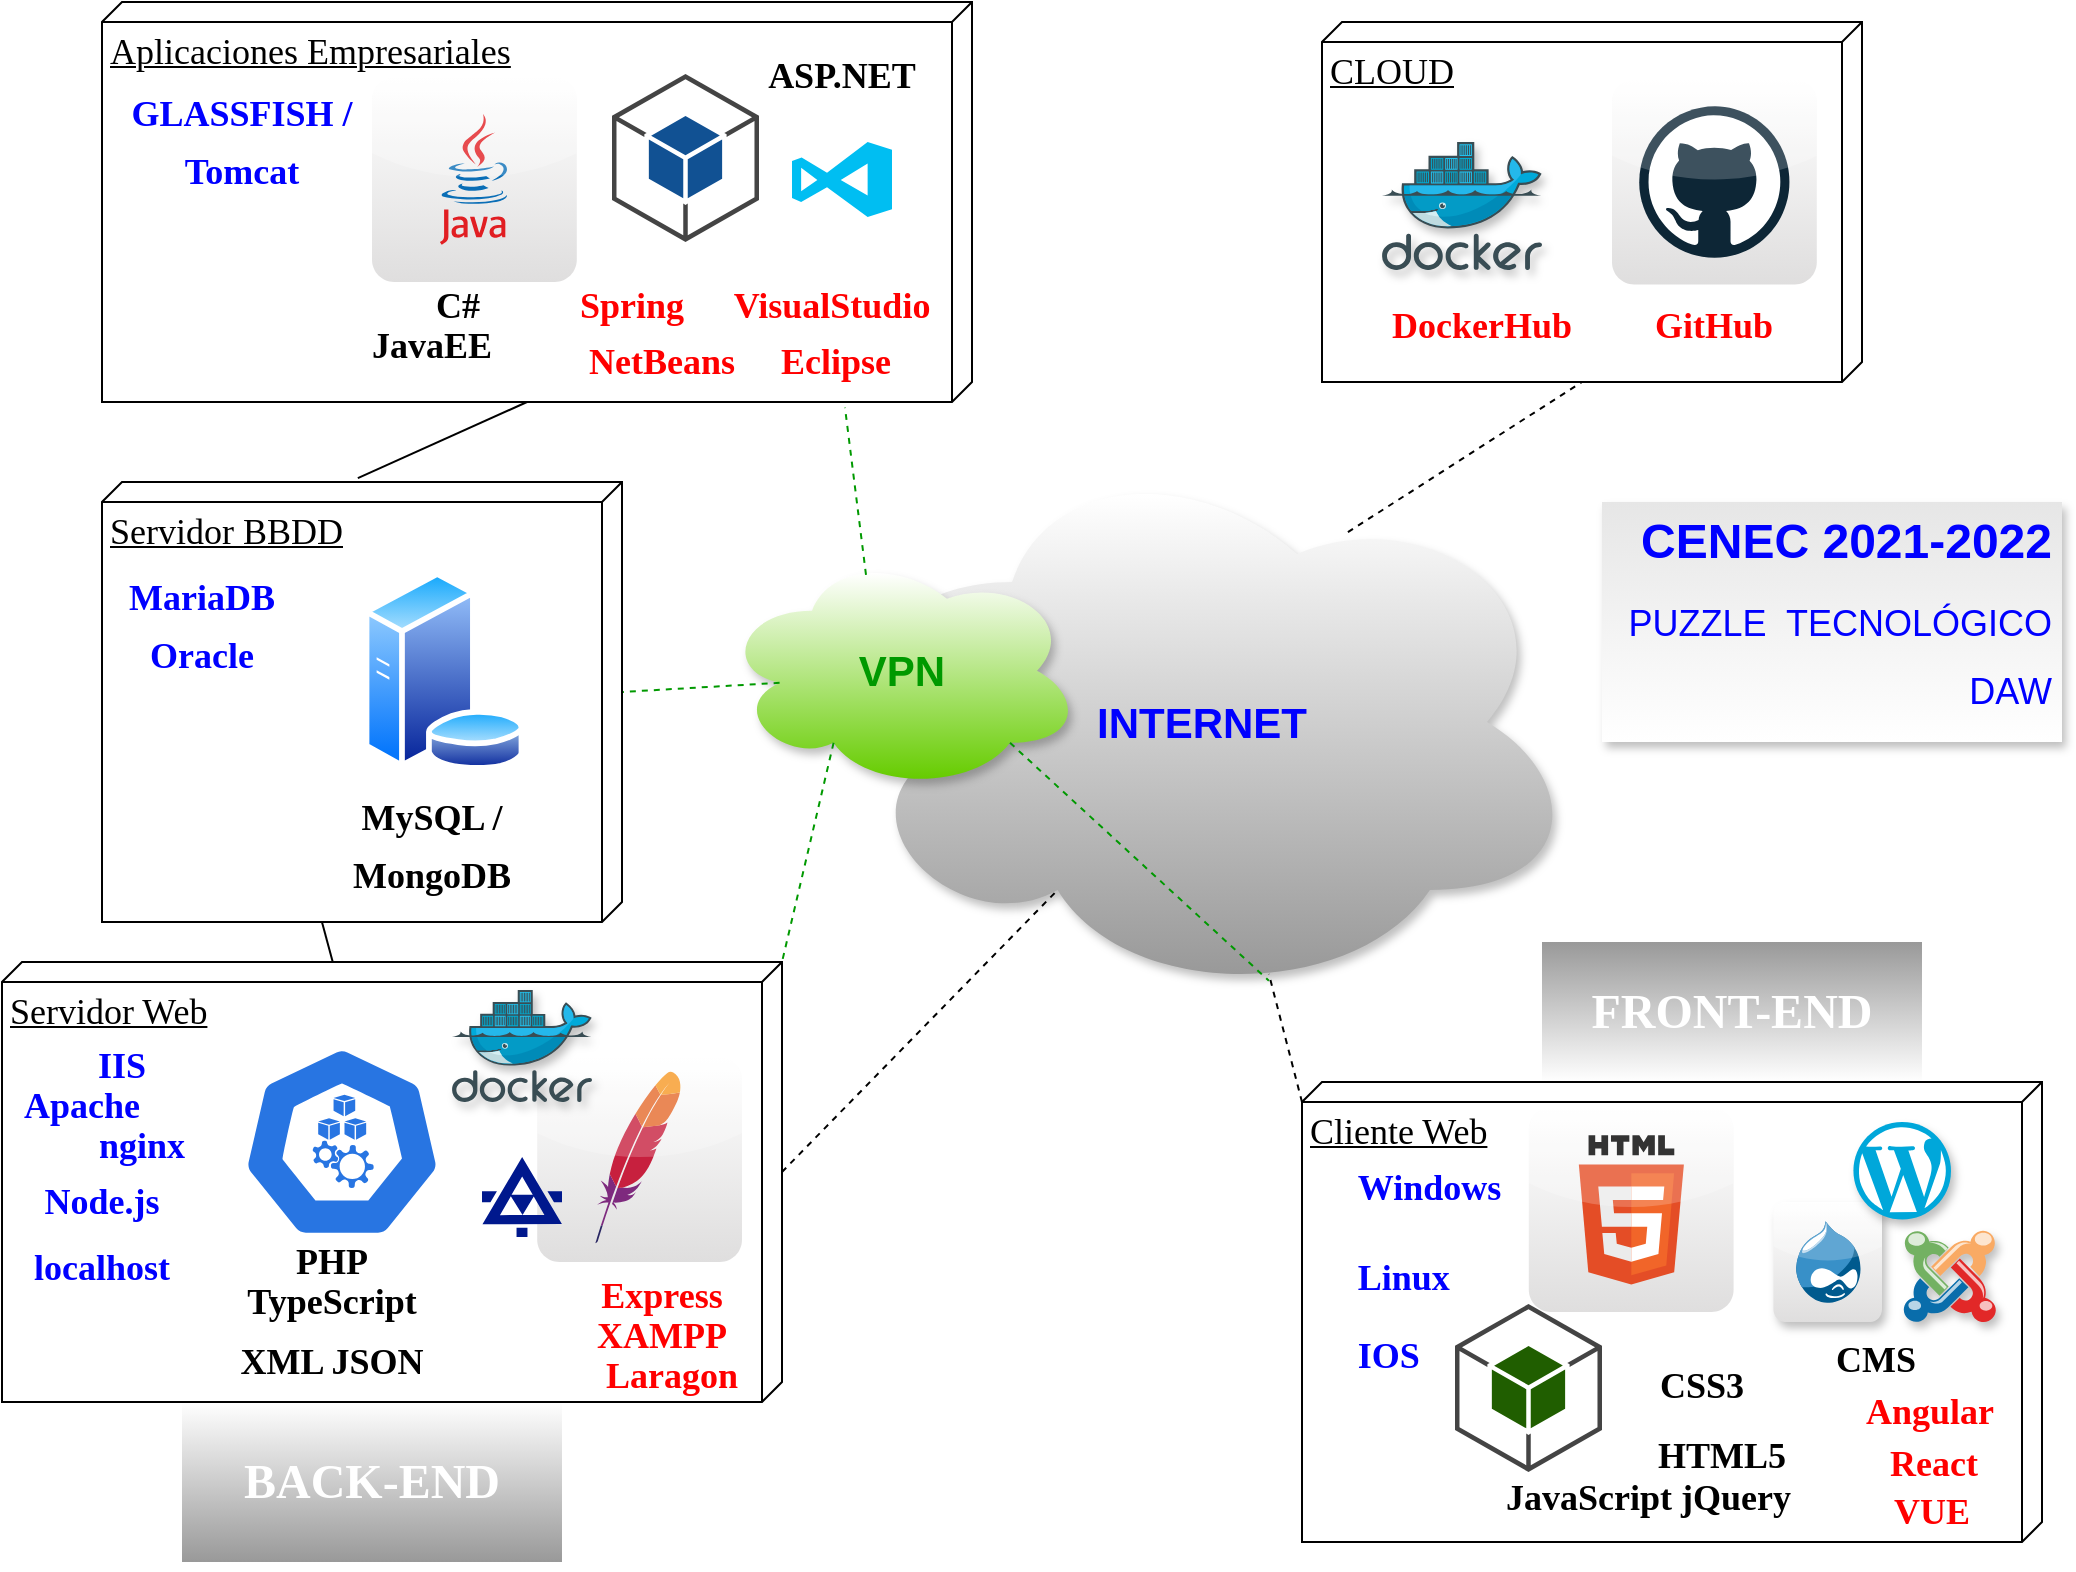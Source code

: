 <mxfile version="14.6.13" type="device"><diagram name="Page-1" id="5f0bae14-7c28-e335-631c-24af17079c00"><mxGraphModel dx="1520" dy="811" grid="1" gridSize="10" guides="1" tooltips="1" connect="1" arrows="1" fold="1" page="1" pageScale="1" pageWidth="1100" pageHeight="850" background="#ffffff" math="0" shadow="0"><root><mxCell id="0"/><mxCell id="1" parent="0"/><mxCell id="sHREzwHIlb8kqBpFPLrn-24" style="rounded=0;orthogonalLoop=1;jettySize=auto;html=1;fontColor=#0000FF;endArrow=none;endFill=0;exitX=0;exitY=0;exitDx=200;exitDy=222.5;exitPerimeter=0;entryX=-0.009;entryY=0.508;entryDx=0;entryDy=0;entryPerimeter=0;" parent="1" source="39150e848f15840c-1" target="sHREzwHIlb8kqBpFPLrn-15" edge="1"><mxGeometry relative="1" as="geometry"><mxPoint x="215" y="258" as="targetPoint"/></mxGeometry></mxCell><mxCell id="sHREzwHIlb8kqBpFPLrn-26" style="edgeStyle=none;rounded=0;orthogonalLoop=1;jettySize=auto;html=1;fontColor=#0000FF;endArrow=none;endFill=0;dashed=1;entryX=0;entryY=0;entryDx=180;entryDy=140;entryPerimeter=0;exitX=0.692;exitY=0.161;exitDx=0;exitDy=0;exitPerimeter=0;" parent="1" source="8TblzPQhGXN8-2I079MT-23" target="8TblzPQhGXN8-2I079MT-9" edge="1"><mxGeometry relative="1" as="geometry"/></mxCell><mxCell id="sHREzwHIlb8kqBpFPLrn-20" value="&lt;h1 style=&quot;font-size: 24px;&quot;&gt;&lt;font face=&quot;Tahoma&quot; style=&quot;font-size: 24px;&quot;&gt;&lt;span style=&quot;font-size: 24px;&quot;&gt;FRONT-END&lt;/span&gt;&lt;/font&gt;&lt;/h1&gt;" style="text;html=1;strokeColor=none;align=center;verticalAlign=middle;whiteSpace=wrap;rounded=0;labelBackgroundColor=none;fontColor=#FFFFFF;gradientColor=#FFFFFF;fontStyle=1;fontSize=24;fillColor=#999999;" parent="1" vertex="1"><mxGeometry x="810" y="490" width="190" height="70" as="geometry"/></mxCell><mxCell id="sHREzwHIlb8kqBpFPLrn-21" value="&lt;h1 style=&quot;font-size: 24px;&quot;&gt;&lt;font face=&quot;Tahoma&quot; style=&quot;font-size: 24px;&quot;&gt;&lt;span style=&quot;font-size: 24px;&quot;&gt;BACK-END&lt;/span&gt;&lt;/font&gt;&lt;/h1&gt;" style="text;html=1;strokeColor=none;align=center;verticalAlign=middle;whiteSpace=wrap;rounded=0;labelBackgroundColor=none;fillColor=#FFFFFF;fontColor=#FFFFFF;fontStyle=1;fontSize=24;gradientColor=#999999;" parent="1" vertex="1"><mxGeometry x="130" y="720" width="190" height="80" as="geometry"/></mxCell><mxCell id="sHREzwHIlb8kqBpFPLrn-33" value="&lt;h1&gt;&lt;span&gt;CENEC 2021-2022&lt;/span&gt;&lt;/h1&gt;&lt;h1 style=&quot;font-size: 18px&quot;&gt;&lt;span style=&quot;font-weight: 400&quot;&gt;&lt;font style=&quot;font-size: 18px&quot;&gt;PUZZLE&amp;nbsp; TECNOLÓGICO&lt;/font&gt;&lt;/span&gt;&lt;/h1&gt;&lt;h1 style=&quot;font-size: 18px&quot;&gt;&lt;span style=&quot;font-weight: normal&quot;&gt;DAW&lt;/span&gt;&lt;br&gt;&lt;/h1&gt;" style="text;html=1;strokeColor=none;spacing=5;spacingTop=-20;whiteSpace=wrap;overflow=hidden;rounded=0;fontColor=#0000FF;align=right;shadow=1;fillColor=#E6E6E6;gradientColor=#ffffff;" parent="1" vertex="1"><mxGeometry x="840" y="270" width="230" height="120" as="geometry"/></mxCell><mxCell id="8TblzPQhGXN8-2I079MT-23" value="&lt;font color=&quot;#0000ff&quot;&gt;&lt;b&gt;INTERNET&lt;/b&gt;&lt;/font&gt;" style="ellipse;shape=cloud;whiteSpace=wrap;html=1;shadow=1;labelBackgroundColor=none;fontSize=21;fontColor=#FFFFFF;fillColor=#FFFFFF;strokeColor=none;gradientColor=#999999;" parent="1" vertex="1"><mxGeometry x="450" y="240" width="380" height="280" as="geometry"/></mxCell><mxCell id="8TblzPQhGXN8-2I079MT-26" style="rounded=0;orthogonalLoop=1;jettySize=auto;html=1;entryX=0.31;entryY=0.8;entryDx=0;entryDy=0;entryPerimeter=0;fontSize=21;fontColor=#FFFFFF;dashed=1;endArrow=none;endFill=0;exitX=0;exitY=0;exitDx=105;exitDy=0;exitPerimeter=0;" parent="1" source="39150e848f15840c-2" target="8TblzPQhGXN8-2I079MT-23" edge="1"><mxGeometry relative="1" as="geometry"><mxPoint x="360.0" y="375.199" as="sourcePoint"/><mxPoint x="446.6" y="372.0" as="targetPoint"/></mxGeometry></mxCell><mxCell id="8TblzPQhGXN8-2I079MT-27" style="rounded=0;orthogonalLoop=1;jettySize=auto;html=1;entryX=0.588;entryY=0.95;entryDx=0;entryDy=0;entryPerimeter=0;fontSize=21;fontColor=#FFFFFF;dashed=1;endArrow=none;endFill=0;exitX=0;exitY=0;exitDx=10;exitDy=370;exitPerimeter=0;" parent="1" source="39150e848f15840c-3" target="8TblzPQhGXN8-2I079MT-23" edge="1"><mxGeometry relative="1" as="geometry"><mxPoint x="310.2" y="615" as="sourcePoint"/><mxPoint x="725.0" y="446" as="targetPoint"/></mxGeometry></mxCell><mxCell id="gwBGpZPGUtdgLW5XVSUL-18" value="" style="group" parent="1" vertex="1" connectable="0"><mxGeometry x="700" y="30" width="270" height="180" as="geometry"/></mxCell><mxCell id="8TblzPQhGXN8-2I079MT-9" value="&lt;font style=&quot;font-size: 18px&quot;&gt;CLOUD&lt;/font&gt;" style="verticalAlign=top;align=left;spacingTop=8;spacingLeft=2;spacingRight=12;shape=cube;size=10;direction=south;fontStyle=4;html=1;rounded=0;shadow=0;comic=0;labelBackgroundColor=none;strokeWidth=1;fontFamily=Verdana;fontSize=12" parent="gwBGpZPGUtdgLW5XVSUL-18" vertex="1"><mxGeometry width="270" height="180" as="geometry"/></mxCell><mxCell id="sHREzwHIlb8kqBpFPLrn-4" value="" style="dashed=0;outlineConnect=0;html=1;align=center;labelPosition=center;verticalLabelPosition=bottom;verticalAlign=top;shape=mxgraph.webicons.github;gradientColor=#DFDEDE" parent="gwBGpZPGUtdgLW5XVSUL-18" vertex="1"><mxGeometry x="145.0" y="28.8" width="102.4" height="102.4" as="geometry"/></mxCell><mxCell id="sHREzwHIlb8kqBpFPLrn-32" value="&lt;h1&gt;&lt;font face=&quot;Tahoma&quot;&gt;&lt;span style=&quot;font-size: 18px&quot;&gt;GitHub&lt;/span&gt;&lt;/font&gt;&lt;/h1&gt;" style="text;html=1;strokeColor=none;fillColor=none;align=center;verticalAlign=middle;whiteSpace=wrap;rounded=0;fontColor=#FF0000;" parent="gwBGpZPGUtdgLW5XVSUL-18" vertex="1"><mxGeometry x="176.2" y="140" width="40" height="20" as="geometry"/></mxCell><mxCell id="8TblzPQhGXN8-2I079MT-15" value="" style="aspect=fixed;html=1;points=[];align=center;image;fontSize=21;image=img/lib/mscae/Docker.svg;shadow=1;labelBackgroundColor=none;fontColor=#FFFFFF;fillColor=#FFFFFF;gradientColor=#00CC00;" parent="gwBGpZPGUtdgLW5XVSUL-18" vertex="1"><mxGeometry x="30" y="60" width="80" height="64" as="geometry"/></mxCell><mxCell id="gwBGpZPGUtdgLW5XVSUL-17" value="&lt;h1&gt;&lt;font face=&quot;Tahoma&quot;&gt;&lt;span style=&quot;font-size: 18px&quot;&gt;DockerHub&lt;/span&gt;&lt;/font&gt;&lt;/h1&gt;" style="text;html=1;strokeColor=none;fillColor=none;align=center;verticalAlign=middle;whiteSpace=wrap;rounded=0;fontColor=#FF0000;" parent="gwBGpZPGUtdgLW5XVSUL-18" vertex="1"><mxGeometry x="60" y="140" width="40" height="20" as="geometry"/></mxCell><mxCell id="gwBGpZPGUtdgLW5XVSUL-19" value="&lt;font color=&quot;#009900&quot;&gt;&lt;b&gt;VPN&lt;/b&gt;&lt;/font&gt;" style="ellipse;shape=cloud;whiteSpace=wrap;html=1;shadow=1;labelBackgroundColor=none;fontSize=21;fontColor=#FFFFFF;fillColor=#FFFFFF;strokeColor=none;gradientColor=#66CC00;" parent="1" vertex="1"><mxGeometry x="400" y="294.39" width="180" height="120" as="geometry"/></mxCell><mxCell id="gwBGpZPGUtdgLW5XVSUL-20" style="edgeStyle=none;rounded=0;orthogonalLoop=1;jettySize=auto;html=1;fontColor=#0000FF;endArrow=none;endFill=0;dashed=1;entryX=1.014;entryY=0.146;entryDx=0;entryDy=0;entryPerimeter=0;exitX=0.4;exitY=0.1;exitDx=0;exitDy=0;exitPerimeter=0;strokeColor=#009900;" parent="1" source="gwBGpZPGUtdgLW5XVSUL-19" target="39150e848f15840c-1" edge="1"><mxGeometry relative="1" as="geometry"><mxPoint x="722.96" y="295.08" as="sourcePoint"/><mxPoint x="840" y="220.0" as="targetPoint"/></mxGeometry></mxCell><mxCell id="gwBGpZPGUtdgLW5XVSUL-21" style="edgeStyle=none;rounded=0;orthogonalLoop=1;jettySize=auto;html=1;fontColor=#0000FF;endArrow=none;endFill=0;dashed=1;entryX=0;entryY=0;entryDx=105;entryDy=0;entryPerimeter=0;exitX=0.16;exitY=0.55;exitDx=0;exitDy=0;exitPerimeter=0;strokeColor=#009900;" parent="1" source="gwBGpZPGUtdgLW5XVSUL-19" target="sHREzwHIlb8kqBpFPLrn-15" edge="1"><mxGeometry relative="1" as="geometry"><mxPoint x="482" y="316.39" as="sourcePoint"/><mxPoint x="471.49" y="232.8" as="targetPoint"/></mxGeometry></mxCell><mxCell id="gwBGpZPGUtdgLW5XVSUL-22" style="edgeStyle=none;rounded=0;orthogonalLoop=1;jettySize=auto;html=1;fontColor=#0000FF;endArrow=none;endFill=0;dashed=1;entryX=0;entryY=0;entryDx=0;entryDy=0;entryPerimeter=0;exitX=0.31;exitY=0.8;exitDx=0;exitDy=0;exitPerimeter=0;strokeColor=#009900;" parent="1" source="gwBGpZPGUtdgLW5XVSUL-19" target="39150e848f15840c-2" edge="1"><mxGeometry relative="1" as="geometry"><mxPoint x="438.8" y="370.39" as="sourcePoint"/><mxPoint x="360.0" y="375" as="targetPoint"/></mxGeometry></mxCell><mxCell id="gwBGpZPGUtdgLW5XVSUL-23" style="edgeStyle=none;rounded=0;orthogonalLoop=1;jettySize=auto;html=1;fontColor=#0000FF;endArrow=none;endFill=0;dashed=1;exitX=0.8;exitY=0.8;exitDx=0;exitDy=0;exitPerimeter=0;strokeColor=#009900;entryX=0.588;entryY=0.962;entryDx=0;entryDy=0;entryPerimeter=0;" parent="1" source="gwBGpZPGUtdgLW5XVSUL-19" target="8TblzPQhGXN8-2I079MT-23" edge="1"><mxGeometry relative="1" as="geometry"><mxPoint x="465.8" y="400.39" as="sourcePoint"/><mxPoint x="690" y="509" as="targetPoint"/></mxGeometry></mxCell><mxCell id="6MiXOEVG1aPdb1GDJAnI-22" value="" style="group" vertex="1" connectable="0" parent="1"><mxGeometry x="90" y="20" width="435" height="200" as="geometry"/></mxCell><mxCell id="39150e848f15840c-1" value="&lt;font style=&quot;font-size: 18px&quot;&gt;Aplicaciones Empresariales&lt;/font&gt;" style="verticalAlign=top;align=left;spacingTop=8;spacingLeft=2;spacingRight=12;shape=cube;size=10;direction=south;fontStyle=4;html=1;rounded=0;shadow=0;comic=0;labelBackgroundColor=none;strokeWidth=1;fontFamily=Verdana;fontSize=12" parent="6MiXOEVG1aPdb1GDJAnI-22" vertex="1"><mxGeometry width="435" height="200" as="geometry"/></mxCell><mxCell id="sHREzwHIlb8kqBpFPLrn-2" value="" style="dashed=0;outlineConnect=0;html=1;align=center;labelPosition=center;verticalLabelPosition=bottom;verticalAlign=top;shape=mxgraph.webicons.java;gradientColor=#DFDEDE" parent="6MiXOEVG1aPdb1GDJAnI-22" vertex="1"><mxGeometry x="135.0" y="37.6" width="102.4" height="102.4" as="geometry"/></mxCell><mxCell id="sHREzwHIlb8kqBpFPLrn-12" value="&lt;h1&gt;&lt;font face=&quot;Tahoma&quot;&gt;&lt;span style=&quot;font-size: 18px&quot;&gt;Spring&lt;/span&gt;&lt;/font&gt;&lt;/h1&gt;" style="text;html=1;strokeColor=none;fillColor=none;align=center;verticalAlign=middle;whiteSpace=wrap;rounded=0;fontColor=#FF0000;" parent="6MiXOEVG1aPdb1GDJAnI-22" vertex="1"><mxGeometry x="245" y="140" width="40" height="20" as="geometry"/></mxCell><mxCell id="sHREzwHIlb8kqBpFPLrn-14" value="&lt;h1&gt;&lt;font face=&quot;Tahoma&quot;&gt;&lt;span style=&quot;font-size: 18px&quot;&gt;JavaEE&lt;/span&gt;&lt;/font&gt;&lt;/h1&gt;" style="text;html=1;strokeColor=none;fillColor=none;align=center;verticalAlign=middle;whiteSpace=wrap;rounded=0;" parent="6MiXOEVG1aPdb1GDJAnI-22" vertex="1"><mxGeometry x="145" y="160.0" width="40" height="20" as="geometry"/></mxCell><mxCell id="8TblzPQhGXN8-2I079MT-19" value="&lt;h1&gt;&lt;font face=&quot;Tahoma&quot;&gt;&lt;span style=&quot;font-size: 18px&quot;&gt;GLASSFISH / Tomcat&lt;/span&gt;&lt;/font&gt;&lt;/h1&gt;" style="text;html=1;strokeColor=none;fillColor=none;align=center;verticalAlign=middle;whiteSpace=wrap;rounded=0;fontColor=#0000FF;" parent="6MiXOEVG1aPdb1GDJAnI-22" vertex="1"><mxGeometry x="5" y="37.6" width="130" height="60" as="geometry"/></mxCell><mxCell id="gwBGpZPGUtdgLW5XVSUL-1" value="&lt;h1&gt;&lt;font face=&quot;Tahoma&quot;&gt;&lt;span style=&quot;font-size: 18px&quot;&gt;Eclipse&lt;/span&gt;&lt;/font&gt;&lt;/h1&gt;" style="text;html=1;strokeColor=none;fillColor=none;align=center;verticalAlign=middle;whiteSpace=wrap;rounded=0;fontColor=#FF0000;" parent="6MiXOEVG1aPdb1GDJAnI-22" vertex="1"><mxGeometry x="347" y="168.2" width="40" height="20" as="geometry"/></mxCell><mxCell id="gwBGpZPGUtdgLW5XVSUL-2" value="&lt;h1&gt;&lt;font face=&quot;Tahoma&quot;&gt;&lt;span style=&quot;font-size: 18px&quot;&gt;NetBeans&lt;/span&gt;&lt;/font&gt;&lt;/h1&gt;" style="text;html=1;strokeColor=none;fillColor=none;align=center;verticalAlign=middle;whiteSpace=wrap;rounded=0;fontColor=#FF0000;" parent="6MiXOEVG1aPdb1GDJAnI-22" vertex="1"><mxGeometry x="260" y="168.2" width="40" height="20" as="geometry"/></mxCell><mxCell id="gwBGpZPGUtdgLW5XVSUL-3" value="&lt;h1&gt;&lt;font face=&quot;Tahoma&quot;&gt;&lt;span style=&quot;font-size: 18px&quot;&gt;VisualStudio&lt;/span&gt;&lt;/font&gt;&lt;/h1&gt;" style="text;html=1;strokeColor=none;fillColor=none;align=center;verticalAlign=middle;whiteSpace=wrap;rounded=0;fontColor=#FF0000;" parent="6MiXOEVG1aPdb1GDJAnI-22" vertex="1"><mxGeometry x="355" y="140" width="20" height="20" as="geometry"/></mxCell><mxCell id="gwBGpZPGUtdgLW5XVSUL-4" value="" style="verticalLabelPosition=bottom;html=1;verticalAlign=top;align=center;strokeColor=none;fillColor=#00BEF2;shape=mxgraph.azure.visual_studio_online;" parent="6MiXOEVG1aPdb1GDJAnI-22" vertex="1"><mxGeometry x="345" y="70" width="50" height="37.5" as="geometry"/></mxCell><mxCell id="gwBGpZPGUtdgLW5XVSUL-5" value="" style="outlineConnect=0;dashed=0;verticalLabelPosition=bottom;verticalAlign=top;align=center;html=1;shape=mxgraph.aws3.android;fillColor=#115193;gradientColor=none;" parent="6MiXOEVG1aPdb1GDJAnI-22" vertex="1"><mxGeometry x="255" y="36" width="73.5" height="84" as="geometry"/></mxCell><mxCell id="gwBGpZPGUtdgLW5XVSUL-6" value="&lt;h1&gt;&lt;font face=&quot;Tahoma&quot;&gt;&lt;span style=&quot;font-size: 18px&quot;&gt;C#&lt;/span&gt;&lt;/font&gt;&lt;/h1&gt;" style="text;html=1;strokeColor=none;fillColor=none;align=center;verticalAlign=middle;whiteSpace=wrap;rounded=0;" parent="6MiXOEVG1aPdb1GDJAnI-22" vertex="1"><mxGeometry x="137.6" y="140" width="80" height="20" as="geometry"/></mxCell><mxCell id="gwBGpZPGUtdgLW5XVSUL-8" value="&lt;h1&gt;&lt;font face=&quot;Tahoma&quot;&gt;&lt;span style=&quot;font-size: 18px&quot;&gt;ASP.NET&lt;/span&gt;&lt;/font&gt;&lt;/h1&gt;" style="text;html=1;strokeColor=none;fillColor=none;align=center;verticalAlign=middle;whiteSpace=wrap;rounded=0;" parent="6MiXOEVG1aPdb1GDJAnI-22" vertex="1"><mxGeometry x="330" y="20" width="80" height="30" as="geometry"/></mxCell><mxCell id="6MiXOEVG1aPdb1GDJAnI-24" value="" style="group" vertex="1" connectable="0" parent="1"><mxGeometry x="90" y="260" width="260" height="220" as="geometry"/></mxCell><mxCell id="sHREzwHIlb8kqBpFPLrn-15" value="&lt;font style=&quot;font-size: 18px&quot;&gt;Servidor BBDD&lt;/font&gt;" style="verticalAlign=top;align=left;spacingTop=8;spacingLeft=2;spacingRight=12;shape=cube;size=10;direction=south;fontStyle=4;html=1;rounded=0;shadow=0;comic=0;labelBackgroundColor=none;strokeWidth=1;fontFamily=Verdana;fontSize=12" parent="6MiXOEVG1aPdb1GDJAnI-24" vertex="1"><mxGeometry width="260" height="220" as="geometry"/></mxCell><mxCell id="sHREzwHIlb8kqBpFPLrn-17" value="&lt;h1&gt;&lt;font face=&quot;Tahoma&quot;&gt;&lt;span style=&quot;font-size: 18px&quot;&gt;MariaDB Oracle&lt;/span&gt;&lt;/font&gt;&lt;/h1&gt;" style="text;html=1;strokeColor=none;fillColor=none;align=center;verticalAlign=middle;whiteSpace=wrap;rounded=0;fontColor=#0000FF;" parent="6MiXOEVG1aPdb1GDJAnI-24" vertex="1"><mxGeometry x="30" y="60" width="40" height="20" as="geometry"/></mxCell><mxCell id="sHREzwHIlb8kqBpFPLrn-19" value="&lt;h1&gt;&lt;font face=&quot;Tahoma&quot;&gt;&lt;span style=&quot;font-size: 18px&quot;&gt;MySQL / MongoDB&lt;/span&gt;&lt;/font&gt;&lt;/h1&gt;" style="text;html=1;strokeColor=none;fillColor=none;align=center;verticalAlign=middle;whiteSpace=wrap;rounded=0;" parent="6MiXOEVG1aPdb1GDJAnI-24" vertex="1"><mxGeometry x="100" y="170" width="130" height="20" as="geometry"/></mxCell><mxCell id="sHREzwHIlb8kqBpFPLrn-1" value="" style="aspect=fixed;perimeter=ellipsePerimeter;html=1;align=center;shadow=0;dashed=0;spacingTop=3;image;image=img/lib/active_directory/database_server.svg;" parent="6MiXOEVG1aPdb1GDJAnI-24" vertex="1"><mxGeometry x="130" y="44.39" width="82" height="100" as="geometry"/></mxCell><mxCell id="6MiXOEVG1aPdb1GDJAnI-25" value="" style="group" vertex="1" connectable="0" parent="1"><mxGeometry x="690" y="560" width="370" height="231.25" as="geometry"/></mxCell><mxCell id="39150e848f15840c-3" value="&lt;font style=&quot;font-size: 18px&quot;&gt;Cliente Web&lt;/font&gt;" style="verticalAlign=top;align=left;spacingTop=8;spacingLeft=2;spacingRight=12;shape=cube;size=10;direction=south;fontStyle=4;html=1;rounded=0;shadow=0;comic=0;labelBackgroundColor=none;strokeWidth=1;fontFamily=Verdana;fontSize=12" parent="6MiXOEVG1aPdb1GDJAnI-25" vertex="1"><mxGeometry width="370" height="230" as="geometry"/></mxCell><mxCell id="sHREzwHIlb8kqBpFPLrn-5" value="" style="outlineConnect=0;dashed=0;verticalLabelPosition=bottom;verticalAlign=top;align=center;html=1;shape=mxgraph.aws3.android;fillColor=#205E00;gradientColor=none;" parent="6MiXOEVG1aPdb1GDJAnI-25" vertex="1"><mxGeometry x="76.5" y="111" width="73.5" height="84" as="geometry"/></mxCell><mxCell id="sHREzwHIlb8kqBpFPLrn-6" value="" style="dashed=0;outlineConnect=0;html=1;align=center;labelPosition=center;verticalLabelPosition=bottom;verticalAlign=top;shape=mxgraph.webicons.html5;gradientColor=#DFDEDE" parent="6MiXOEVG1aPdb1GDJAnI-25" vertex="1"><mxGeometry x="113.4" y="12.6" width="102.4" height="102.4" as="geometry"/></mxCell><mxCell id="sHREzwHIlb8kqBpFPLrn-7" value="&lt;h1&gt;&lt;font face=&quot;Tahoma&quot; style=&quot;font-size: 18px&quot;&gt;CSS3&lt;/font&gt;&lt;/h1&gt;" style="text;html=1;strokeColor=none;fillColor=none;align=center;verticalAlign=middle;whiteSpace=wrap;rounded=0;" parent="6MiXOEVG1aPdb1GDJAnI-25" vertex="1"><mxGeometry x="180" y="140" width="40" height="20" as="geometry"/></mxCell><mxCell id="sHREzwHIlb8kqBpFPLrn-8" value="&lt;h1 style=&quot;text-align: right&quot;&gt;&lt;font face=&quot;Tahoma&quot; style=&quot;font-size: 18px&quot;&gt;JavaScript&amp;nbsp;&lt;/font&gt;&lt;b style=&quot;font-size: 18px ; font-family: &amp;#34;tahoma&amp;#34;&quot;&gt;jQuery&lt;/b&gt;&lt;/h1&gt;" style="text;html=1;strokeColor=none;fillColor=none;align=left;verticalAlign=middle;whiteSpace=wrap;rounded=0;" parent="6MiXOEVG1aPdb1GDJAnI-25" vertex="1"><mxGeometry x="100" y="181.25" width="110" height="50" as="geometry"/></mxCell><mxCell id="sHREzwHIlb8kqBpFPLrn-11" value="&lt;h1&gt;&lt;font face=&quot;Tahoma&quot;&gt;&lt;span style=&quot;font-size: 18px&quot;&gt;React&lt;/span&gt;&lt;/font&gt;&lt;/h1&gt;" style="text;html=1;strokeColor=none;fillColor=none;align=center;verticalAlign=middle;whiteSpace=wrap;rounded=0;fontColor=#FF0000;" parent="6MiXOEVG1aPdb1GDJAnI-25" vertex="1"><mxGeometry x="284.7" y="175" width="62.4" height="28.25" as="geometry"/></mxCell><mxCell id="_rd64y3y9QV2FrxbzTJs-1" value="&lt;h1&gt;&lt;font face=&quot;Tahoma&quot;&gt;&lt;span style=&quot;font-size: 18px&quot;&gt;Angular&lt;/span&gt;&lt;/font&gt;&lt;/h1&gt;" style="text;html=1;strokeColor=none;fillColor=none;align=center;verticalAlign=middle;whiteSpace=wrap;rounded=0;fontColor=#FF0000;" parent="6MiXOEVG1aPdb1GDJAnI-25" vertex="1"><mxGeometry x="282.5" y="144" width="62.4" height="37.25" as="geometry"/></mxCell><mxCell id="8TblzPQhGXN8-2I079MT-1" value="" style="dashed=0;outlineConnect=0;html=1;align=center;labelPosition=center;verticalLabelPosition=bottom;verticalAlign=top;shape=mxgraph.webicons.drupal;gradientColor=#DFDEDE;shadow=1;" parent="6MiXOEVG1aPdb1GDJAnI-25" vertex="1"><mxGeometry x="235.7" y="60" width="54.3" height="60" as="geometry"/></mxCell><mxCell id="8TblzPQhGXN8-2I079MT-2" value="&lt;h1&gt;&lt;font face=&quot;Tahoma&quot; style=&quot;font-size: 18px&quot;&gt;CMS&lt;/font&gt;&lt;/h1&gt;" style="text;html=1;strokeColor=none;fillColor=none;align=center;verticalAlign=middle;whiteSpace=wrap;rounded=0;" parent="6MiXOEVG1aPdb1GDJAnI-25" vertex="1"><mxGeometry x="266.9" y="127" width="40" height="20" as="geometry"/></mxCell><mxCell id="8TblzPQhGXN8-2I079MT-13" value="" style="dashed=0;outlineConnect=0;html=1;align=center;labelPosition=center;verticalLabelPosition=bottom;verticalAlign=top;shape=mxgraph.weblogos.wordpress_2;fillColor=#00A7DA;strokeColor=none;shadow=1;labelBackgroundColor=none;fontSize=24;fontColor=#FFFFFF;" parent="6MiXOEVG1aPdb1GDJAnI-25" vertex="1"><mxGeometry x="275.7" y="20" width="48.8" height="48.8" as="geometry"/></mxCell><mxCell id="8TblzPQhGXN8-2I079MT-14" value="" style="dashed=0;outlineConnect=0;html=1;align=center;labelPosition=center;verticalLabelPosition=bottom;verticalAlign=top;shape=mxgraph.weblogos.joomla;fillColor=#1F457D;gradientColor=#081220;shadow=1;labelBackgroundColor=none;fontSize=24;fontColor=#FFFFFF;" parent="6MiXOEVG1aPdb1GDJAnI-25" vertex="1"><mxGeometry x="300.9" y="74.4" width="46" height="45.6" as="geometry"/></mxCell><mxCell id="6MiXOEVG1aPdb1GDJAnI-18" value="&lt;h1&gt;&lt;font face=&quot;Tahoma&quot;&gt;&lt;span style=&quot;font-size: 18px&quot;&gt;HTML5&lt;/span&gt;&lt;/font&gt;&lt;/h1&gt;" style="text;html=1;strokeColor=none;fillColor=none;align=center;verticalAlign=middle;whiteSpace=wrap;rounded=0;" vertex="1" parent="6MiXOEVG1aPdb1GDJAnI-25"><mxGeometry x="190" y="175" width="40" height="20" as="geometry"/></mxCell><mxCell id="6MiXOEVG1aPdb1GDJAnI-1" value="&lt;h1&gt;&lt;font face=&quot;Tahoma&quot;&gt;&lt;span style=&quot;font-size: 18px&quot;&gt;VUE&lt;/span&gt;&lt;/font&gt;&lt;/h1&gt;" style="text;html=1;strokeColor=none;fillColor=none;align=center;verticalAlign=middle;whiteSpace=wrap;rounded=0;fontColor=#FF0000;" vertex="1" parent="6MiXOEVG1aPdb1GDJAnI-25"><mxGeometry x="279" y="199" width="72.4" height="28.75" as="geometry"/></mxCell><mxCell id="6MiXOEVG1aPdb1GDJAnI-23" value="&lt;h1 style=&quot;text-align: left&quot;&gt;&lt;font face=&quot;Tahoma&quot;&gt;&lt;span style=&quot;font-size: 18px&quot;&gt;Windows&amp;nbsp;&lt;/span&gt;&lt;/font&gt;&lt;/h1&gt;&lt;h1 style=&quot;text-align: left&quot;&gt;&lt;b style=&quot;font-size: 18px ; font-family: &amp;#34;tahoma&amp;#34;&quot;&gt;Linux&lt;/b&gt;&lt;/h1&gt;&lt;div style=&quot;text-align: left&quot;&gt;&lt;font face=&quot;Tahoma&quot;&gt;&lt;span style=&quot;font-size: 18px&quot;&gt;&lt;b&gt;IOS&lt;/b&gt;&lt;/span&gt;&lt;/font&gt;&lt;/div&gt;" style="text;html=1;strokeColor=none;fillColor=none;align=center;verticalAlign=middle;whiteSpace=wrap;rounded=0;fontColor=#0000FF;" vertex="1" parent="6MiXOEVG1aPdb1GDJAnI-25"><mxGeometry x="31" y="57.5" width="70" height="52.5" as="geometry"/></mxCell><mxCell id="6MiXOEVG1aPdb1GDJAnI-26" value="" style="group" vertex="1" connectable="0" parent="1"><mxGeometry x="40" y="500" width="390" height="220" as="geometry"/></mxCell><mxCell id="39150e848f15840c-2" value="&lt;font style=&quot;font-size: 18px&quot;&gt;Servidor Web&lt;/font&gt;" style="verticalAlign=top;align=left;spacingTop=8;spacingLeft=2;spacingRight=12;shape=cube;size=10;direction=south;fontStyle=4;html=1;rounded=0;shadow=0;comic=0;labelBackgroundColor=none;strokeWidth=1;fontFamily=Verdana;fontSize=12" parent="6MiXOEVG1aPdb1GDJAnI-26" vertex="1"><mxGeometry width="390" height="220" as="geometry"/></mxCell><mxCell id="sHREzwHIlb8kqBpFPLrn-3" value="" style="html=1;dashed=0;whitespace=wrap;fillColor=#2875E2;strokeColor=#ffffff;points=[[0.005,0.63,0],[0.1,0.2,0],[0.9,0.2,0],[0.5,0,0],[0.995,0.63,0],[0.72,0.99,0],[0.5,1,0],[0.28,0.99,0]];shape=mxgraph.kubernetes.icon;prIcon=node" parent="6MiXOEVG1aPdb1GDJAnI-26" vertex="1"><mxGeometry x="120" y="40" width="100" height="100" as="geometry"/></mxCell><mxCell id="sHREzwHIlb8kqBpFPLrn-9" value="&lt;h1&gt;&lt;font face=&quot;Tahoma&quot;&gt;&lt;span style=&quot;font-size: 18px&quot;&gt;IIS&lt;/span&gt;&lt;/font&gt;&lt;/h1&gt;" style="text;html=1;strokeColor=none;fillColor=none;align=center;verticalAlign=middle;whiteSpace=wrap;rounded=0;fontColor=#0000FF;" parent="6MiXOEVG1aPdb1GDJAnI-26" vertex="1"><mxGeometry x="40" y="40" width="40" height="20" as="geometry"/></mxCell><mxCell id="sHREzwHIlb8kqBpFPLrn-10" value="&lt;h1&gt;&lt;font face=&quot;Tahoma&quot;&gt;&lt;span style=&quot;font-size: 18px&quot;&gt;Express&lt;/span&gt;&lt;/font&gt;&lt;/h1&gt;" style="text;html=1;strokeColor=none;fillColor=none;align=center;verticalAlign=middle;whiteSpace=wrap;rounded=0;fontColor=#FF0000;" parent="6MiXOEVG1aPdb1GDJAnI-26" vertex="1"><mxGeometry x="310" y="155" width="40" height="20" as="geometry"/></mxCell><mxCell id="sHREzwHIlb8kqBpFPLrn-13" value="&lt;h1&gt;&lt;font face=&quot;Tahoma&quot;&gt;&lt;span style=&quot;font-size: 18px&quot;&gt;TypeScript&lt;/span&gt;&lt;/font&gt;&lt;/h1&gt;" style="text;html=1;strokeColor=none;fillColor=none;align=center;verticalAlign=middle;whiteSpace=wrap;rounded=0;" parent="6MiXOEVG1aPdb1GDJAnI-26" vertex="1"><mxGeometry x="145" y="158" width="40" height="20" as="geometry"/></mxCell><mxCell id="sHREzwHIlb8kqBpFPLrn-31" value="&lt;h1&gt;&lt;font face=&quot;Tahoma&quot;&gt;&lt;span style=&quot;font-size: 18px&quot;&gt;XML JSON&lt;/span&gt;&lt;/font&gt;&lt;/h1&gt;" style="text;html=1;strokeColor=none;fillColor=none;align=center;verticalAlign=middle;whiteSpace=wrap;rounded=0;" parent="6MiXOEVG1aPdb1GDJAnI-26" vertex="1"><mxGeometry x="105" y="188" width="120" height="20" as="geometry"/></mxCell><mxCell id="gwBGpZPGUtdgLW5XVSUL-10" value="&lt;h1&gt;&lt;font face=&quot;Tahoma&quot;&gt;&lt;span style=&quot;font-size: 18px&quot;&gt;XAMPP&lt;/span&gt;&lt;/font&gt;&lt;/h1&gt;" style="text;html=1;strokeColor=none;fillColor=none;align=center;verticalAlign=middle;whiteSpace=wrap;rounded=0;fontColor=#FF0000;" parent="6MiXOEVG1aPdb1GDJAnI-26" vertex="1"><mxGeometry x="310" y="175" width="40" height="20" as="geometry"/></mxCell><mxCell id="gwBGpZPGUtdgLW5XVSUL-11" value="&lt;h1&gt;&lt;font face=&quot;Tahoma&quot;&gt;&lt;span style=&quot;font-size: 18px&quot;&gt;Apache&lt;/span&gt;&lt;/font&gt;&lt;/h1&gt;" style="text;html=1;strokeColor=none;fillColor=none;align=center;verticalAlign=middle;whiteSpace=wrap;rounded=0;fontColor=#0000FF;" parent="6MiXOEVG1aPdb1GDJAnI-26" vertex="1"><mxGeometry x="20" y="70" width="40" as="geometry"/></mxCell><mxCell id="gwBGpZPGUtdgLW5XVSUL-12" value="&lt;h1&gt;&lt;font face=&quot;Tahoma&quot;&gt;&lt;span style=&quot;font-size: 18px&quot;&gt;nginx&lt;/span&gt;&lt;/font&gt;&lt;/h1&gt;" style="text;html=1;strokeColor=none;fillColor=none;align=center;verticalAlign=middle;whiteSpace=wrap;rounded=0;fontColor=#0000FF;" parent="6MiXOEVG1aPdb1GDJAnI-26" vertex="1"><mxGeometry x="50" y="80" width="40" height="20" as="geometry"/></mxCell><mxCell id="gwBGpZPGUtdgLW5XVSUL-13" value="&lt;h1&gt;&lt;font face=&quot;Tahoma&quot;&gt;&lt;span style=&quot;font-size: 18px&quot;&gt;Node.js&lt;/span&gt;&lt;/font&gt;&lt;/h1&gt;" style="text;html=1;strokeColor=none;fillColor=none;align=center;verticalAlign=middle;whiteSpace=wrap;rounded=0;fontColor=#0000FF;" parent="6MiXOEVG1aPdb1GDJAnI-26" vertex="1"><mxGeometry x="30" y="110" width="40" height="15" as="geometry"/></mxCell><mxCell id="gwBGpZPGUtdgLW5XVSUL-15" value="" style="dashed=0;outlineConnect=0;html=1;align=center;labelPosition=center;verticalLabelPosition=bottom;verticalAlign=top;shape=mxgraph.webicons.apache;gradientColor=#DFDEDE" parent="6MiXOEVG1aPdb1GDJAnI-26" vertex="1"><mxGeometry x="267.6" y="47.6" width="102.4" height="102.4" as="geometry"/></mxCell><mxCell id="gwBGpZPGUtdgLW5XVSUL-14" value="" style="aspect=fixed;html=1;points=[];align=center;image;fontSize=21;image=img/lib/mscae/Docker.svg;shadow=1;labelBackgroundColor=none;fontColor=#FFFFFF;fillColor=#FFFFFF;gradientColor=#00CC00;" parent="6MiXOEVG1aPdb1GDJAnI-26" vertex="1"><mxGeometry x="225" y="14" width="70" height="56" as="geometry"/></mxCell><mxCell id="sHREzwHIlb8kqBpFPLrn-30" value="" style="aspect=fixed;pointerEvents=1;shadow=0;dashed=0;html=1;strokeColor=none;labelPosition=center;verticalLabelPosition=bottom;verticalAlign=top;align=center;fillColor=#00188D;shape=mxgraph.mscae.enterprise.xml_web_service;fontColor=#0000FF;" parent="6MiXOEVG1aPdb1GDJAnI-26" vertex="1"><mxGeometry x="240" y="97.5" width="40" height="40" as="geometry"/></mxCell><mxCell id="gwBGpZPGUtdgLW5XVSUL-16" value="&lt;h1&gt;&lt;font face=&quot;Tahoma&quot;&gt;&lt;span style=&quot;font-size: 18px&quot;&gt;localhost&lt;/span&gt;&lt;/font&gt;&lt;/h1&gt;" style="text;html=1;strokeColor=none;fillColor=none;align=center;verticalAlign=middle;whiteSpace=wrap;rounded=0;fontColor=#0000FF;" parent="6MiXOEVG1aPdb1GDJAnI-26" vertex="1"><mxGeometry x="30" y="143" width="40" height="15" as="geometry"/></mxCell><mxCell id="6MiXOEVG1aPdb1GDJAnI-2" value="&lt;h1&gt;&lt;font face=&quot;Tahoma&quot;&gt;&lt;span style=&quot;font-size: 18px&quot;&gt;Laragon&lt;/span&gt;&lt;/font&gt;&lt;/h1&gt;" style="text;html=1;strokeColor=none;fillColor=none;align=center;verticalAlign=middle;whiteSpace=wrap;rounded=0;fontColor=#FF0000;" vertex="1" parent="6MiXOEVG1aPdb1GDJAnI-26"><mxGeometry x="315" y="195" width="40" height="20" as="geometry"/></mxCell><mxCell id="6MiXOEVG1aPdb1GDJAnI-3" value="&lt;h1&gt;&lt;font face=&quot;Tahoma&quot;&gt;&lt;span style=&quot;font-size: 18px&quot;&gt;PHP&lt;/span&gt;&lt;/font&gt;&lt;/h1&gt;" style="text;html=1;strokeColor=none;fillColor=none;align=center;verticalAlign=middle;whiteSpace=wrap;rounded=0;" vertex="1" parent="6MiXOEVG1aPdb1GDJAnI-26"><mxGeometry x="145" y="138" width="40" height="20" as="geometry"/></mxCell><mxCell id="sHREzwHIlb8kqBpFPLrn-25" style="rounded=0;orthogonalLoop=1;jettySize=auto;html=1;entryX=1;entryY=0.577;entryDx=0;entryDy=0;entryPerimeter=0;fontColor=#0000FF;endArrow=none;endFill=0;" parent="1" source="39150e848f15840c-2" target="sHREzwHIlb8kqBpFPLrn-15" edge="1"><mxGeometry relative="1" as="geometry"/></mxCell></root></mxGraphModel></diagram></mxfile>